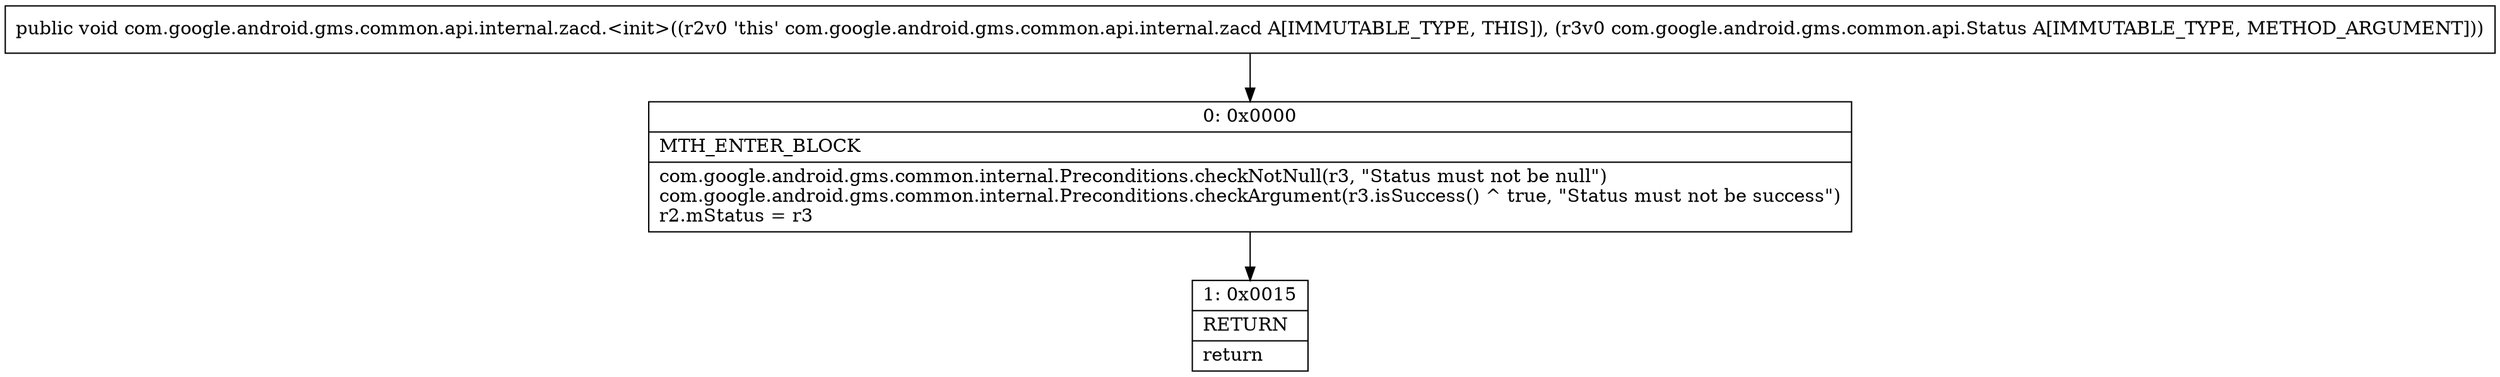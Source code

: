 digraph "CFG forcom.google.android.gms.common.api.internal.zacd.\<init\>(Lcom\/google\/android\/gms\/common\/api\/Status;)V" {
Node_0 [shape=record,label="{0\:\ 0x0000|MTH_ENTER_BLOCK\l|com.google.android.gms.common.internal.Preconditions.checkNotNull(r3, \"Status must not be null\")\lcom.google.android.gms.common.internal.Preconditions.checkArgument(r3.isSuccess() ^ true, \"Status must not be success\")\lr2.mStatus = r3\l}"];
Node_1 [shape=record,label="{1\:\ 0x0015|RETURN\l|return\l}"];
MethodNode[shape=record,label="{public void com.google.android.gms.common.api.internal.zacd.\<init\>((r2v0 'this' com.google.android.gms.common.api.internal.zacd A[IMMUTABLE_TYPE, THIS]), (r3v0 com.google.android.gms.common.api.Status A[IMMUTABLE_TYPE, METHOD_ARGUMENT])) }"];
MethodNode -> Node_0;
Node_0 -> Node_1;
}

